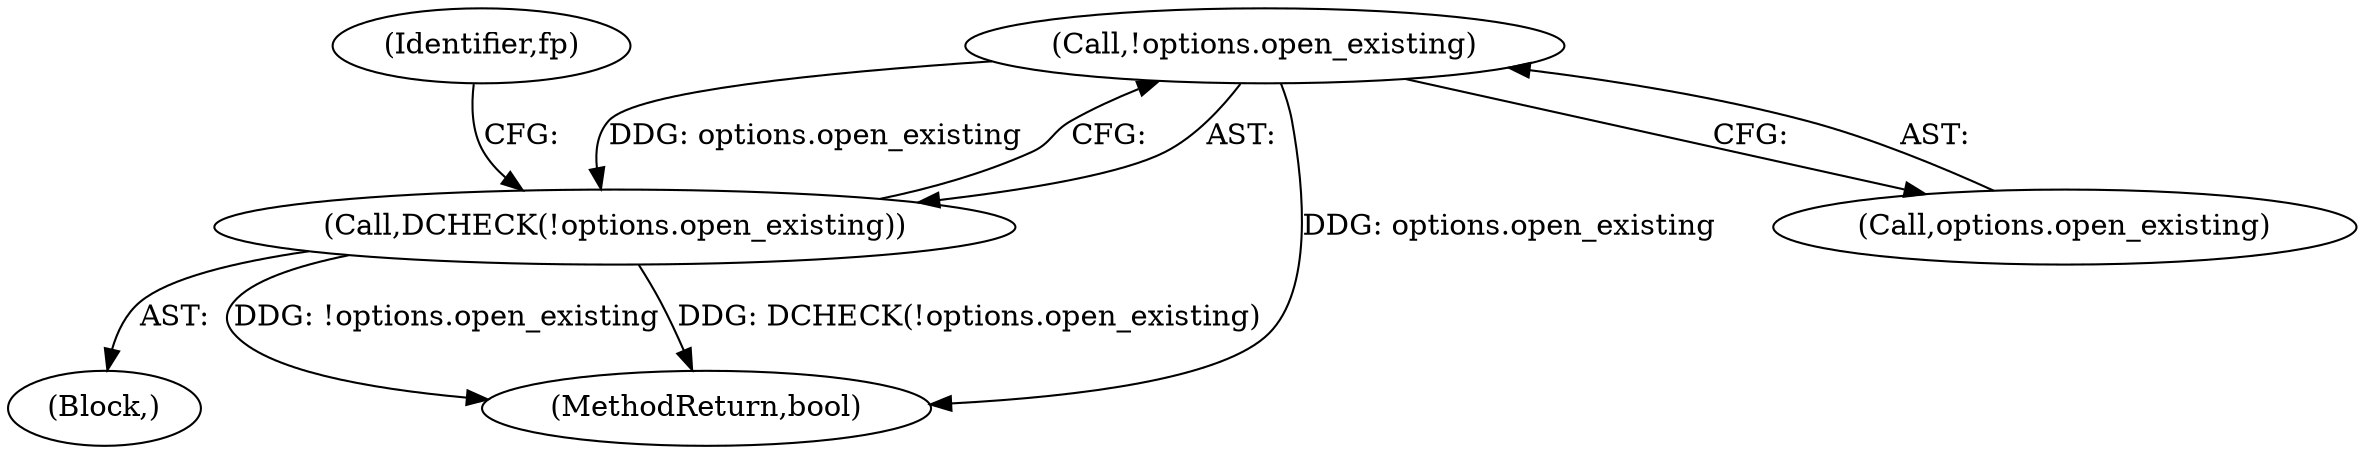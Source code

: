 digraph "0_Chrome_afb848acb43ba316097ab4fddfa38dbd80bc6a71@API" {
"1000149" [label="(Call,!options.open_existing)"];
"1000148" [label="(Call,DCHECK(!options.open_existing))"];
"1000154" [label="(Identifier,fp)"];
"1000150" [label="(Call,options.open_existing)"];
"1000148" [label="(Call,DCHECK(!options.open_existing))"];
"1000380" [label="(MethodReturn,bool)"];
"1000149" [label="(Call,!options.open_existing)"];
"1000147" [label="(Block,)"];
"1000149" -> "1000148"  [label="AST: "];
"1000149" -> "1000150"  [label="CFG: "];
"1000150" -> "1000149"  [label="AST: "];
"1000148" -> "1000149"  [label="CFG: "];
"1000149" -> "1000380"  [label="DDG: options.open_existing"];
"1000149" -> "1000148"  [label="DDG: options.open_existing"];
"1000148" -> "1000147"  [label="AST: "];
"1000154" -> "1000148"  [label="CFG: "];
"1000148" -> "1000380"  [label="DDG: !options.open_existing"];
"1000148" -> "1000380"  [label="DDG: DCHECK(!options.open_existing)"];
}
